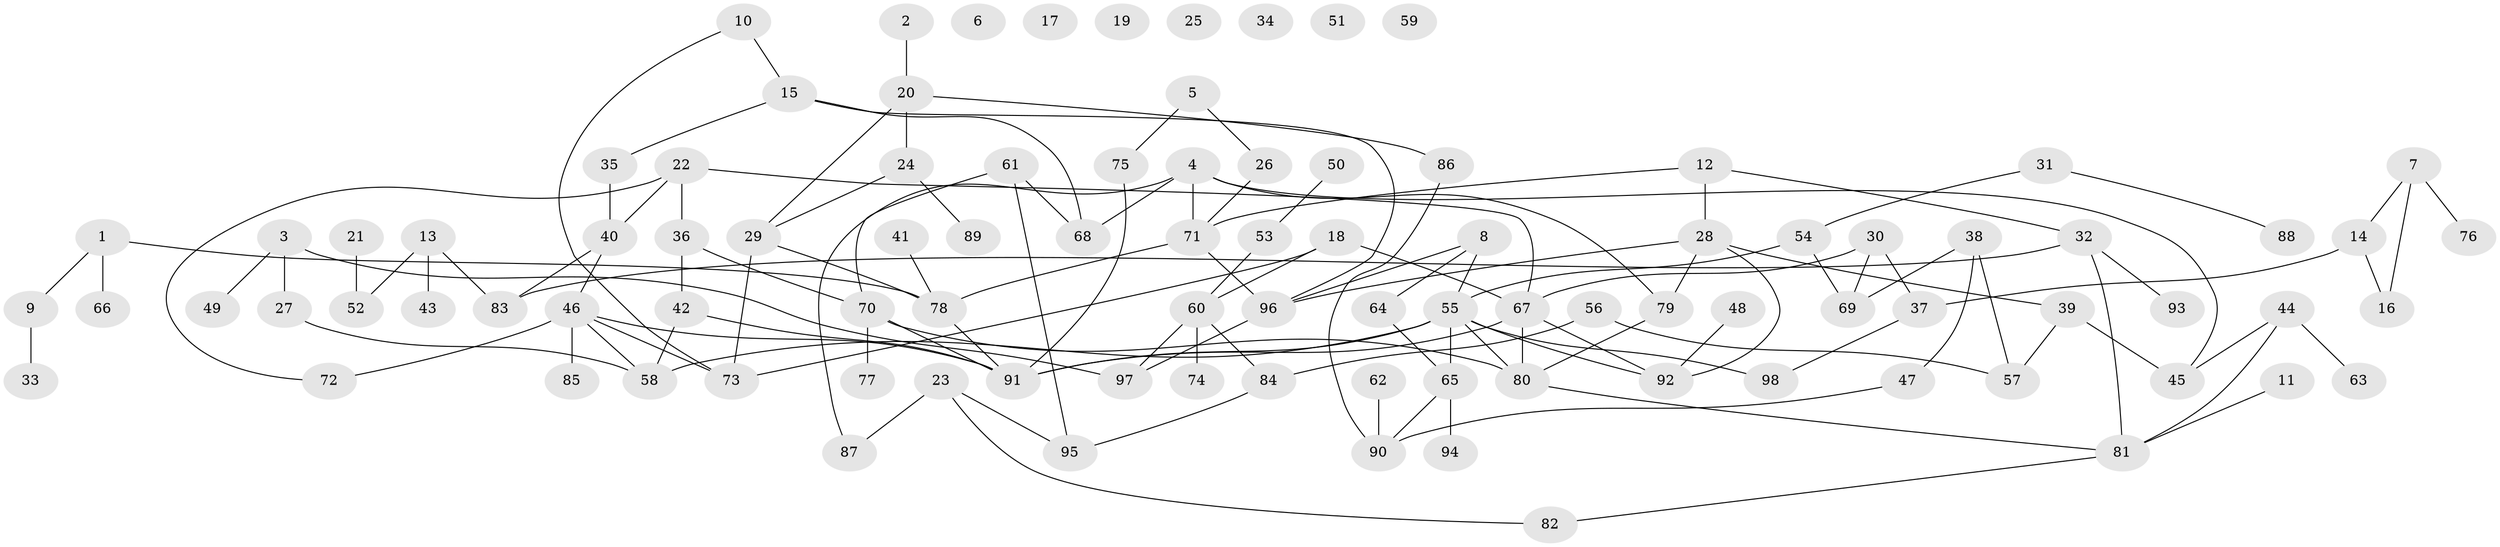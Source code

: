 // coarse degree distribution, {2: 0.19230769230769232, 1: 0.17307692307692307, 4: 0.23076923076923078, 3: 0.21153846153846154, 5: 0.07692307692307693, 8: 0.038461538461538464, 6: 0.038461538461538464, 9: 0.019230769230769232, 7: 0.019230769230769232}
// Generated by graph-tools (version 1.1) at 2025/35/03/04/25 23:35:46]
// undirected, 98 vertices, 129 edges
graph export_dot {
  node [color=gray90,style=filled];
  1;
  2;
  3;
  4;
  5;
  6;
  7;
  8;
  9;
  10;
  11;
  12;
  13;
  14;
  15;
  16;
  17;
  18;
  19;
  20;
  21;
  22;
  23;
  24;
  25;
  26;
  27;
  28;
  29;
  30;
  31;
  32;
  33;
  34;
  35;
  36;
  37;
  38;
  39;
  40;
  41;
  42;
  43;
  44;
  45;
  46;
  47;
  48;
  49;
  50;
  51;
  52;
  53;
  54;
  55;
  56;
  57;
  58;
  59;
  60;
  61;
  62;
  63;
  64;
  65;
  66;
  67;
  68;
  69;
  70;
  71;
  72;
  73;
  74;
  75;
  76;
  77;
  78;
  79;
  80;
  81;
  82;
  83;
  84;
  85;
  86;
  87;
  88;
  89;
  90;
  91;
  92;
  93;
  94;
  95;
  96;
  97;
  98;
  1 -- 9;
  1 -- 66;
  1 -- 78;
  2 -- 20;
  3 -- 27;
  3 -- 49;
  3 -- 97;
  4 -- 45;
  4 -- 68;
  4 -- 71;
  4 -- 79;
  4 -- 87;
  5 -- 26;
  5 -- 75;
  7 -- 14;
  7 -- 16;
  7 -- 76;
  8 -- 55;
  8 -- 64;
  8 -- 96;
  9 -- 33;
  10 -- 15;
  10 -- 73;
  11 -- 81;
  12 -- 28;
  12 -- 32;
  12 -- 71;
  13 -- 43;
  13 -- 52;
  13 -- 83;
  14 -- 16;
  14 -- 37;
  15 -- 35;
  15 -- 68;
  15 -- 96;
  18 -- 60;
  18 -- 67;
  18 -- 73;
  20 -- 24;
  20 -- 29;
  20 -- 86;
  21 -- 52;
  22 -- 36;
  22 -- 40;
  22 -- 67;
  22 -- 72;
  23 -- 82;
  23 -- 87;
  23 -- 95;
  24 -- 29;
  24 -- 89;
  26 -- 71;
  27 -- 58;
  28 -- 39;
  28 -- 79;
  28 -- 92;
  28 -- 96;
  29 -- 73;
  29 -- 78;
  30 -- 37;
  30 -- 67;
  30 -- 69;
  31 -- 54;
  31 -- 88;
  32 -- 81;
  32 -- 83;
  32 -- 93;
  35 -- 40;
  36 -- 42;
  36 -- 70;
  37 -- 98;
  38 -- 47;
  38 -- 57;
  38 -- 69;
  39 -- 45;
  39 -- 57;
  40 -- 46;
  40 -- 83;
  41 -- 78;
  42 -- 58;
  42 -- 91;
  44 -- 45;
  44 -- 63;
  44 -- 81;
  46 -- 58;
  46 -- 72;
  46 -- 73;
  46 -- 85;
  46 -- 91;
  47 -- 90;
  48 -- 92;
  50 -- 53;
  53 -- 60;
  54 -- 55;
  54 -- 69;
  55 -- 58;
  55 -- 65;
  55 -- 80;
  55 -- 91;
  55 -- 92;
  55 -- 98;
  56 -- 57;
  56 -- 84;
  60 -- 74;
  60 -- 84;
  60 -- 97;
  61 -- 68;
  61 -- 70;
  61 -- 95;
  62 -- 90;
  64 -- 65;
  65 -- 90;
  65 -- 94;
  67 -- 80;
  67 -- 91;
  67 -- 92;
  70 -- 77;
  70 -- 80;
  70 -- 91;
  71 -- 78;
  71 -- 96;
  75 -- 91;
  78 -- 91;
  79 -- 80;
  80 -- 81;
  81 -- 82;
  84 -- 95;
  86 -- 90;
  96 -- 97;
}
